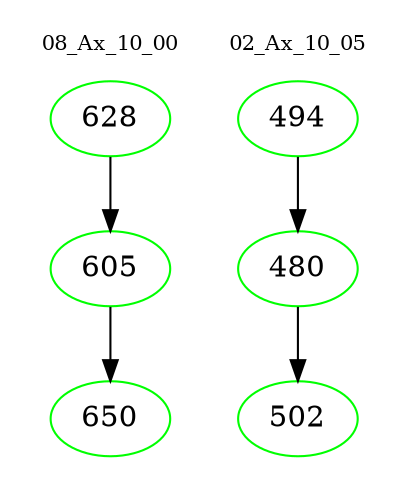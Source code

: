 digraph{
subgraph cluster_0 {
color = white
label = "08_Ax_10_00";
fontsize=10;
T0_628 [label="628", color="green"]
T0_628 -> T0_605 [color="black"]
T0_605 [label="605", color="green"]
T0_605 -> T0_650 [color="black"]
T0_650 [label="650", color="green"]
}
subgraph cluster_1 {
color = white
label = "02_Ax_10_05";
fontsize=10;
T1_494 [label="494", color="green"]
T1_494 -> T1_480 [color="black"]
T1_480 [label="480", color="green"]
T1_480 -> T1_502 [color="black"]
T1_502 [label="502", color="green"]
}
}
